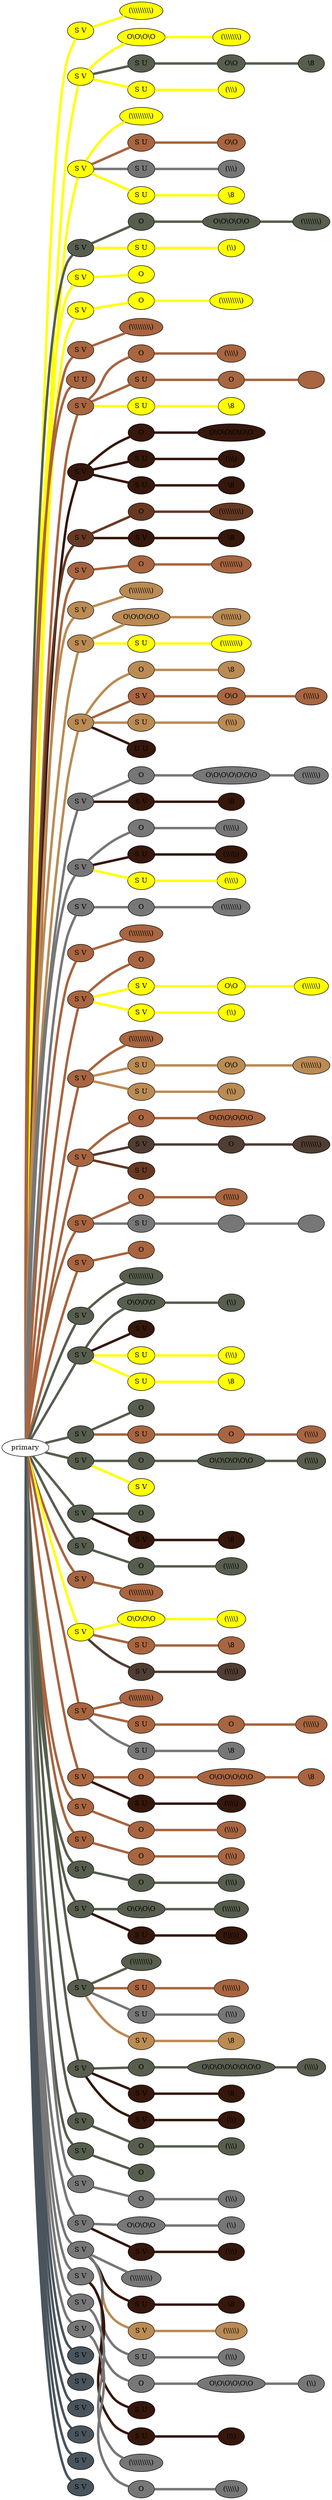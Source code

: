 graph {
 graph [rankdir=LR]
"primary" -- "1" [penwidth=5,color=yellow]
"1" [label="S V", style=filled, fillcolor=yellow]
"1" -- "1:0" [penwidth=5,color=yellow]
"1:0" [label="(\\\\\\\\\\\\\\\\\\)", style=filled, fillcolor=yellow]
"primary" -- "2" [penwidth=5,color=yellow]
"2" [label="S V", style=filled, fillcolor=yellow]
"2" -- "2:0" [penwidth=5,color=yellow]
"2:0" [label="O\\O\\O\\O", style=filled, fillcolor=yellow]
"2:0" -- "2:1" [penwidth=5,color=yellow]
"2:1" [label="(\\\\\\\\\\\\\\)", style=filled, fillcolor=yellow]
"2" -- "2s1" [penwidth=5,color="#575E4E"]
"2s1" [label="S U", style=filled, fillcolor="#575E4E"]
"2s1" -- "2s1:0" [penwidth=5,color="#575E4E"]
"2s1:0" [label="O\\O", style=filled, fillcolor="#575E4E"]
"2s1:0" -- "2s1:1" [penwidth=5,color="#575E4E"]
"2s1:1" [label="\\8", style=filled, fillcolor="#575E4E"]
"2" -- "2s2" [penwidth=5,color=yellow]
"2s2" [label="S U", style=filled, fillcolor=yellow]
"2s2" -- "2s2:0" [penwidth=5,color=yellow]
"2s2:0" [label="(\\\\\\)", style=filled, fillcolor=yellow]
"primary" -- "3" [penwidth=5,color=yellow]
"3" [label="S V", style=filled, fillcolor=yellow]
"3" -- "3:0" [penwidth=5,color=yellow]
"3:0" [label="(\\\\\\\\\\\\\\\\\\)", style=filled, fillcolor=yellow]
"3" -- "3s1" [penwidth=5,color="#A86540"]
"3s1" [label="S U", style=filled, fillcolor="#A86540"]
"3s1" -- "3s1:0" [penwidth=5,color="#A86540"]
"3s1:0" [label="O\\O", style=filled, fillcolor="#A86540"]
"3" -- "3s2" [penwidth=5,color="#777777"]
"3s2" [label="S U", style=filled, fillcolor="#777777"]
"3s2" -- "3s2:0" [penwidth=5,color="#777777"]
"3s2:0" [label="(\\\\\\)", style=filled, fillcolor="#777777"]
"3" -- "3s3" [penwidth=5,color=yellow]
"3s3" [label="S U", style=filled, fillcolor=yellow]
"3s3" -- "3s3:0" [penwidth=5,color=yellow]
"3s3:0" [label="\\8", style=filled, fillcolor=yellow]
"primary" -- "4" [penwidth=5,color="#575E4E"]
"4" [label="S V", style=filled, fillcolor="#575E4E"]
"4" -- "4:0" [penwidth=5,color="#575E4E"]
"4:0" [label="O", style=filled, fillcolor="#575E4E"]
"4:0" -- "4:1" [penwidth=5,color="#575E4E"]
"4:1" [label="O\\O\\O\\O\\O", style=filled, fillcolor="#575E4E"]
"4:1" -- "4:2" [penwidth=5,color="#575E4E"]
"4:2" [label="(\\\\\\\\\\\\\\)", style=filled, fillcolor="#575E4E"]
"4" -- "4s1" [penwidth=5,color=yellow]
"4s1" [label="S U", style=filled, fillcolor=yellow]
"4s1" -- "4s1:0" [penwidth=5,color=yellow]
"4s1:0" [label="(\\\\)", style=filled, fillcolor=yellow]
"primary" -- "5" [penwidth=5,color=yellow]
"5" [label="S V", style=filled, fillcolor=yellow]
"5" -- "5:0" [penwidth=5,color=yellow]
"5:0" [label="O", style=filled, fillcolor=yellow]
"primary" -- "6" [penwidth=5,color=yellow]
"6" [label="S V", style=filled, fillcolor=yellow]
"6" -- "6:0" [penwidth=5,color=yellow]
"6:0" [label="O", style=filled, fillcolor=yellow]
"6:0" -- "6:1" [penwidth=5,color=yellow]
"6:1" [label="(\\\\\\\\\\\\\\\\\\)", style=filled, fillcolor=yellow]
"primary" -- "7" [penwidth=5,color="#A86540"]
"7" [label="S V", style=filled, fillcolor="#A86540"]
"7" -- "7:0" [penwidth=5,color="#A86540"]
"7:0" [label="(\\\\\\\\\\\\\\\\\\)", style=filled, fillcolor="#A86540"]
"primary" -- "8" [penwidth=5,color="#A86540"]
"8" [label="U U", style=filled, fillcolor="#A86540"]
"primary" -- "9" [penwidth=5,color="#A86540"]
"9" [label="S V", style=filled, fillcolor="#A86540"]
"9" -- "9:0" [penwidth=5,color="#A86540"]
"9:0" [label="O", style=filled, fillcolor="#A86540"]
"9:0" -- "9:1" [penwidth=5,color="#A86540"]
"9:1" [label="(\\\\\\\\)", style=filled, fillcolor="#A86540"]
"9" -- "9s1" [penwidth=5,color="#A86540"]
"9s1" [label="S U", style=filled, fillcolor="#A86540"]
"9s1" -- "9s1:0" [penwidth=5,color="#A86540"]
"9s1:0" [label="O", style=filled, fillcolor="#A86540"]
"9s1:0" -- "9s1:1" [penwidth=5,color="#A86540"]
"9s1:1" [label="", style=filled, fillcolor="#A86540"]
"9" -- "9s2" [penwidth=5,color=yellow]
"9s2" [label="S U", style=filled, fillcolor=yellow]
"9s2" -- "9s2:0" [penwidth=5,color=yellow]
"9s2:0" [label="\\8", style=filled, fillcolor=yellow]
"primary" -- "10" [penwidth=5,color="#35170C"]
"10" [label="S V", style=filled, fillcolor="#35170C"]
"10" -- "10:0" [penwidth=5,color="#35170C"]
"10:0" [label="O", style=filled, fillcolor="#35170C"]
"10:0" -- "10:1" [penwidth=5,color="#35170C"]
"10:1" [label="O\\O\\O\\O\\O\\O", style=filled, fillcolor="#35170C"]
"10" -- "10s1" [penwidth=5,color="#35170C"]
"10s1" [label="S U", style=filled, fillcolor="#35170C"]
"10s1" -- "10s1:0" [penwidth=5,color="#35170C"]
"10s1:0" [label="(\\\\\\)", style=filled, fillcolor="#35170C"]
"10" -- "10s2" [penwidth=5,color="#35170C"]
"10s2" [label="S U", style=filled, fillcolor="#35170C"]
"10s2" -- "10s2:0" [penwidth=5,color="#35170C"]
"10s2:0" [label="\\8", style=filled, fillcolor="#35170C"]
"primary" -- "11" [penwidth=5,color="#673923"]
"11" [label="S V", style=filled, fillcolor="#673923"]
"11" -- "11:0" [penwidth=5,color="#673923"]
"11:0" [label="O", style=filled, fillcolor="#673923"]
"11:0" -- "11:1" [penwidth=5,color="#673923"]
"11:1" [label="(\\\\\\\\\\\\\\\\\\)", style=filled, fillcolor="#673923"]
"11" -- "11s1" [penwidth=5,color="#35170C"]
"11s1" [label="S V", style=filled, fillcolor="#35170C"]
"11s1" -- "11s1:0" [penwidth=5,color="#35170C"]
"11s1:0" [label="\\8", style=filled, fillcolor="#35170C"]
"primary" -- "12" [penwidth=5,color="#A86540"]
"12" [label="S V", style=filled, fillcolor="#A86540"]
"12" -- "12:0" [penwidth=5,color="#A86540"]
"12:0" [label="O", style=filled, fillcolor="#A86540"]
"12:0" -- "12:1" [penwidth=5,color="#A86540"]
"12:1" [label="(\\\\\\\\\\\\\\\\)", style=filled, fillcolor="#A86540"]
"primary" -- "13" [penwidth=5,color="#BB8B54"]
"13" [label="S V", style=filled, fillcolor="#BB8B54"]
"13" -- "13:0" [penwidth=5,color="#BB8B54"]
"13:0" [label="(\\\\\\\\\\\\\\\\\\)", style=filled, fillcolor="#BB8B54"]
"primary" -- "14" [penwidth=5,color="#BB8B54"]
"14" [label="S V", style=filled, fillcolor="#BB8B54"]
"14" -- "14:0" [penwidth=5,color="#BB8B54"]
"14:0" [label="O\\O\\O\\O\\O", style=filled, fillcolor="#BB8B54"]
"14:0" -- "14:1" [penwidth=5,color="#BB8B54"]
"14:1" [label="(\\\\\\\\\\\\\\)", style=filled, fillcolor="#BB8B54"]
"14" -- "14s1" [penwidth=5,color=yellow]
"14s1" [label="S U", style=filled, fillcolor=yellow]
"14s1" -- "14s1:0" [penwidth=5,color=yellow]
"14s1:0" [label="(\\\\\\\\\\\\\\\\)", style=filled, fillcolor=yellow]
"primary" -- "15" [penwidth=5,color="#BB8B54"]
"15" [label="S V", style=filled, fillcolor="#BB8B54"]
"15" -- "15:0" [penwidth=5,color="#BB8B54"]
"15:0" [label="O", style=filled, fillcolor="#BB8B54"]
"15:0" -- "15:1" [penwidth=5,color="#BB8B54"]
"15:1" [label="\\8", style=filled, fillcolor="#BB8B54"]
"15" -- "15s1" [penwidth=5,color="#A86540"]
"15s1" [label="S V", style=filled, fillcolor="#A86540"]
"15s1" -- "15s1:0" [penwidth=5,color="#A86540"]
"15s1:0" [label="O\\O", style=filled, fillcolor="#A86540"]
"15s1:0" -- "15s1:1" [penwidth=5,color="#A86540"]
"15s1:1" [label="(\\\\\\\\\\)", style=filled, fillcolor="#A86540"]
"15" -- "15s2" [penwidth=5,color="#BB8B54"]
"15s2" [label="S U", style=filled, fillcolor="#BB8B54"]
"15s2" -- "15s2:0" [penwidth=5,color="#BB8B54"]
"15s2:0" [label="(\\\\\\)", style=filled, fillcolor="#BB8B54"]
"15" -- "15s3" [penwidth=5,color="#35170C"]
"15s3" [label="U U", style=filled, fillcolor="#35170C"]
"primary" -- "16" [penwidth=5,color="#777777"]
"16" [label="S V", style=filled, fillcolor="#777777"]
"16" -- "16:0" [penwidth=5,color="#777777"]
"16:0" [label="O", style=filled, fillcolor="#777777"]
"16:0" -- "16:1" [penwidth=5,color="#777777"]
"16:1" [label="O\\O\\O\\O\\O\\O\\O", style=filled, fillcolor="#777777"]
"16:1" -- "16:2" [penwidth=5,color="#777777"]
"16:2" [label="(\\\\\\\\\\\\)", style=filled, fillcolor="#777777"]
"16" -- "16s1" [penwidth=5,color="#35170C"]
"16s1" [label="S V", style=filled, fillcolor="#35170C"]
"16s1" -- "16s1:0" [penwidth=5,color="#35170C"]
"16s1:0" [label="\\8", style=filled, fillcolor="#35170C"]
"primary" -- "17" [penwidth=5,color="#777777"]
"17" [label="S V", style=filled, fillcolor="#777777"]
"17" -- "17:0" [penwidth=5,color="#777777"]
"17:0" [label="O", style=filled, fillcolor="#777777"]
"17:0" -- "17:1" [penwidth=5,color="#777777"]
"17:1" [label="(\\\\\\\\\\)", style=filled, fillcolor="#777777"]
"17" -- "17s1" [penwidth=5,color="#35170C"]
"17s1" [label="S U", style=filled, fillcolor="#35170C"]
"17s1" -- "17s1:0" [penwidth=5,color="#35170C"]
"17s1:0" [label="(\\\\\\\\\\)", style=filled, fillcolor="#35170C"]
"17" -- "17s2" [penwidth=5,color=yellow]
"17s2" [label="S U", style=filled, fillcolor=yellow]
"17s2" -- "17s2:0" [penwidth=5,color=yellow]
"17s2:0" [label="(\\\\\\\\)", style=filled, fillcolor=yellow]
"primary" -- "18" [penwidth=5,color="#777777"]
"18" [label="S V", style=filled, fillcolor="#777777"]
"18" -- "18:0" [penwidth=5,color="#777777"]
"18:0" [label="O", style=filled, fillcolor="#777777"]
"18:0" -- "18:1" [penwidth=5,color="#777777"]
"18:1" [label="(\\\\\\\\\\\\\\)", style=filled, fillcolor="#777777"]
"primary" -- "19" [penwidth=5,color="#A86540"]
"19" [label="S V", style=filled, fillcolor="#A86540"]
"19" -- "19:0" [penwidth=5,color="#A86540"]
"19:0" [label="(\\\\\\\\\\\\\\\\\\)", style=filled, fillcolor="#A86540"]
"primary" -- "20" [penwidth=5,color="#A86540"]
"20" [label="S V", style=filled, fillcolor="#A86540"]
"20" -- "20:0" [penwidth=5,color="#A86540"]
"20:0" [label="O", style=filled, fillcolor="#A86540"]
"20" -- "20s1" [penwidth=5,color=yellow]
"20s1" [label="S V", style=filled, fillcolor=yellow]
"20s1" -- "20s1:0" [penwidth=5,color=yellow]
"20s1:0" [label="O\\O", style=filled, fillcolor=yellow]
"20s1:0" -- "20s1:1" [penwidth=5,color=yellow]
"20s1:1" [label="(\\\\\\\\\\\\)", style=filled, fillcolor=yellow]
"20" -- "20s2" [penwidth=5,color=yellow]
"20s2" [label="S V", style=filled, fillcolor=yellow]
"20s2" -- "20s2:0" [penwidth=5,color=yellow]
"20s2:0" [label="(\\\\)", style=filled, fillcolor=yellow]
"primary" -- "21" [penwidth=5,color="#A86540"]
"21" [label="S V", style=filled, fillcolor="#A86540"]
"21" -- "21:0" [penwidth=5,color="#A86540"]
"21:0" [label="(\\\\\\\\\\\\\\\\\\)", style=filled, fillcolor="#A86540"]
"21" -- "21s1" [penwidth=5,color="#BB8B54"]
"21s1" [label="S U", style=filled, fillcolor="#BB8B54"]
"21s1" -- "21s1:0" [penwidth=5,color="#BB8B54"]
"21s1:0" [label="O\\O", style=filled, fillcolor="#BB8B54"]
"21s1:0" -- "21s1:1" [penwidth=5,color="#BB8B54"]
"21s1:1" [label="(\\\\\\\\\\\\\\)", style=filled, fillcolor="#BB8B54"]
"21" -- "21s2" [penwidth=5,color="#BB8B54"]
"21s2" [label="S U", style=filled, fillcolor="#BB8B54"]
"21s2" -- "21s2:0" [penwidth=5,color="#BB8B54"]
"21s2:0" [label="(\\\\)", style=filled, fillcolor="#BB8B54"]
"primary" -- "22" [penwidth=5,color="#A86540"]
"22" [label="S V", style=filled, fillcolor="#A86540"]
"22" -- "22:0" [penwidth=5,color="#A86540"]
"22:0" [label="O", style=filled, fillcolor="#A86540"]
"22:0" -- "22:1" [penwidth=5,color="#A86540"]
"22:1" [label="O\\O\\O\\O\\O\\O", style=filled, fillcolor="#A86540"]
"22" -- "22s1" [penwidth=5,color="#503D33"]
"22s1" [label="S V", style=filled, fillcolor="#503D33"]
"22s1" -- "22s1:0" [penwidth=5,color="#503D33"]
"22s1:0" [label="O", style=filled, fillcolor="#503D33"]
"22s1:0" -- "22s1:1" [penwidth=5,color="#503D33"]
"22s1:1" [label="(\\\\\\\\\\\\\\)", style=filled, fillcolor="#503D33"]
"22" -- "22s2" [penwidth=5,color="#673923"]
"22s2" [label="S U", style=filled, fillcolor="#673923"]
"primary" -- "23" [penwidth=5,color="#A86540"]
"23" [label="S V", style=filled, fillcolor="#A86540"]
"23" -- "23:0" [penwidth=5,color="#A86540"]
"23:0" [label="O", style=filled, fillcolor="#A86540"]
"23:0" -- "23:1" [penwidth=5,color="#A86540"]
"23:1" [label="(\\\\\\\\\\)", style=filled, fillcolor="#A86540"]
"23" -- "23s1" [penwidth=5,color="#777777"]
"23s1" [label="S U", style=filled, fillcolor="#777777"]
"23s1" -- "23s1:0" [penwidth=5,color="#777777"]
"23s1:0" [label="", style=filled, fillcolor="#777777"]
"23s1:0" -- "23s1:1" [penwidth=5,color="#777777"]
"23s1:1" [label="", style=filled, fillcolor="#777777"]
"primary" -- "24" [penwidth=5,color="#A86540"]
"24" [label="S V", style=filled, fillcolor="#A86540"]
"24" -- "24:0" [penwidth=5,color="#A86540"]
"24:0" [label="O", style=filled, fillcolor="#A86540"]
"primary" -- "25" [penwidth=5,color="#575E4E"]
"25" [label="S V", style=filled, fillcolor="#575E4E"]
"25" -- "25:0" [penwidth=5,color="#575E4E"]
"25:0" [label="(\\\\\\\\\\\\\\\\\\)", style=filled, fillcolor="#575E4E"]
"primary" -- "26" [penwidth=5,color="#575E4E"]
"26" [label="S V", style=filled, fillcolor="#575E4E"]
"26" -- "26:0" [penwidth=5,color="#575E4E"]
"26:0" [label="O\\O\\O\\O", style=filled, fillcolor="#575E4E"]
"26:0" -- "26:1" [penwidth=5,color="#575E4E"]
"26:1" [label="(\\\\)", style=filled, fillcolor="#575E4E"]
"26" -- "26s1" [penwidth=5,color="#35170C"]
"26s1" [label="S V", style=filled, fillcolor="#35170C"]
"26" -- "26s2" [penwidth=5,color=yellow]
"26s2" [label="S U", style=filled, fillcolor=yellow]
"26s2" -- "26s2:0" [penwidth=5,color=yellow]
"26s2:0" [label="(\\\\\\)", style=filled, fillcolor=yellow]
"26" -- "26s3" [penwidth=5,color=yellow]
"26s3" [label="S U", style=filled, fillcolor=yellow]
"26s3" -- "26s3:0" [penwidth=5,color=yellow]
"26s3:0" [label="\\8", style=filled, fillcolor=yellow]
"primary" -- "27" [penwidth=5,color="#575E4E"]
"27" [label="S V", style=filled, fillcolor="#575E4E"]
"27" -- "27:0" [penwidth=5,color="#575E4E"]
"27:0" [label="O", style=filled, fillcolor="#575E4E"]
"27" -- "27s1" [penwidth=5,color="#A86540"]
"27s1" [label="S U", style=filled, fillcolor="#A86540"]
"27s1" -- "27s1:0" [penwidth=5,color="#A86540"]
"27s1:0" [label="O", style=filled, fillcolor="#A86540"]
"27s1:0" -- "27s1:1" [penwidth=5,color="#A86540"]
"27s1:1" [label="(\\\\\\\\)", style=filled, fillcolor="#A86540"]
"primary" -- "28" [penwidth=5,color="#575E4E"]
"28" [label="S V", style=filled, fillcolor="#575E4E"]
"28" -- "28:0" [penwidth=5,color="#575E4E"]
"28:0" [label="O", style=filled, fillcolor="#575E4E"]
"28:0" -- "28:1" [penwidth=5,color="#575E4E"]
"28:1" [label="O\\O\\O\\O\\O\\O", style=filled, fillcolor="#575E4E"]
"28:1" -- "28:2" [penwidth=5,color="#575E4E"]
"28:2" [label="(\\\\\\\\)", style=filled, fillcolor="#575E4E"]
"28" -- "28s1" [penwidth=5,color=yellow]
"28s1" [label="S V", style=filled, fillcolor=yellow]
"primary" -- "29" [penwidth=5,color="#575E4E"]
"29" [label="S V", style=filled, fillcolor="#575E4E"]
"29" -- "29:0" [penwidth=5,color="#575E4E"]
"29:0" [label="O", style=filled, fillcolor="#575E4E"]
"29" -- "29s1" [penwidth=5,color="#35170C"]
"29s1" [label="S V", style=filled, fillcolor="#35170C"]
"29s1" -- "29s1:0" [penwidth=5,color="#35170C"]
"29s1:0" [label="\\8", style=filled, fillcolor="#35170C"]
"primary" -- "30" [penwidth=5,color="#575E4E"]
"30" [label="S V", style=filled, fillcolor="#575E4E"]
"30" -- "30:0" [penwidth=5,color="#575E4E"]
"30:0" [label="O", style=filled, fillcolor="#575E4E"]
"30:0" -- "30:1" [penwidth=5,color="#575E4E"]
"30:1" [label="(\\\\\\\\\\)", style=filled, fillcolor="#575E4E"]
"primary" -- "31" [penwidth=5,color="#A86540"]
"31" [label="S V", style=filled, fillcolor="#A86540"]
"31" -- "31:0" [penwidth=5,color="#A86540"]
"31:0" [label="(\\\\\\\\\\\\\\\\\\)", style=filled, fillcolor="#A86540"]
"primary" -- "32" [penwidth=5,color=yellow]
"32" [label="S V", style=filled, fillcolor=yellow]
"32" -- "32:0" [penwidth=5,color=yellow]
"32:0" [label="O\\O\\O\\O", style=filled, fillcolor=yellow]
"32:0" -- "32:1" [penwidth=5,color=yellow]
"32:1" [label="(\\\\\\\\)", style=filled, fillcolor=yellow]
"32" -- "32s1" [penwidth=5,color="#A86540"]
"32s1" [label="S U", style=filled, fillcolor="#A86540"]
"32s1" -- "32s1:0" [penwidth=5,color="#A86540"]
"32s1:0" [label="\\8", style=filled, fillcolor="#A86540"]
"32" -- "32s2" [penwidth=5,color="#503D33"]
"32s2" [label="S V", style=filled, fillcolor="#503D33"]
"32s2" -- "32s2:0" [penwidth=5,color="#503D33"]
"32s2:0" [label="(\\\\\\\\)", style=filled, fillcolor="#503D33"]
"primary" -- "33" [penwidth=5,color="#A86540"]
"33" [label="S V", style=filled, fillcolor="#A86540"]
"33" -- "33:0" [penwidth=5,color="#A86540"]
"33:0" [label="(\\\\\\\\\\\\\\\\\\)", style=filled, fillcolor="#A86540"]
"33" -- "33s1" [penwidth=5,color="#A86540"]
"33s1" [label="S U", style=filled, fillcolor="#A86540"]
"33s1" -- "33s1:0" [penwidth=5,color="#A86540"]
"33s1:0" [label="O", style=filled, fillcolor="#A86540"]
"33s1:0" -- "33s1:1" [penwidth=5,color="#A86540"]
"33s1:1" [label="(\\\\\\\\\\)", style=filled, fillcolor="#A86540"]
"33" -- "33s2" [penwidth=5,color="#777777"]
"33s2" [label="S U", style=filled, fillcolor="#777777"]
"33s2" -- "33s2:0" [penwidth=5,color="#777777"]
"33s2:0" [label="\\8", style=filled, fillcolor="#777777"]
"primary" -- "34" [penwidth=5,color="#A86540"]
"34" [label="S V", style=filled, fillcolor="#A86540"]
"34" -- "34:0" [penwidth=5,color="#A86540"]
"34:0" [label="O", style=filled, fillcolor="#A86540"]
"34:0" -- "34:1" [penwidth=5,color="#A86540"]
"34:1" [label="O\\O\\O\\O\\O\\O", style=filled, fillcolor="#A86540"]
"34:1" -- "34:2" [penwidth=5,color="#A86540"]
"34:2" [label="\\8", style=filled, fillcolor="#A86540"]
"34" -- "34s1" [penwidth=5,color="#35170C"]
"34s1" [label="S U", style=filled, fillcolor="#35170C"]
"34s1" -- "34s1:0" [penwidth=5,color="#35170C"]
"34s1:0" [label="(\\\\\\\\)", style=filled, fillcolor="#35170C"]
"primary" -- "35" [penwidth=5,color="#A86540"]
"35" [label="S V", style=filled, fillcolor="#A86540"]
"35" -- "35:0" [penwidth=5,color="#A86540"]
"35:0" [label="O", style=filled, fillcolor="#A86540"]
"35:0" -- "35:1" [penwidth=5,color="#A86540"]
"35:1" [label="(\\\\\\\\)", style=filled, fillcolor="#A86540"]
"primary" -- "36" [penwidth=5,color="#A86540"]
"36" [label="S V", style=filled, fillcolor="#A86540"]
"36" -- "36:0" [penwidth=5,color="#A86540"]
"36:0" [label="O", style=filled, fillcolor="#A86540"]
"36:0" -- "36:1" [penwidth=5,color="#A86540"]
"36:1" [label="(\\\\\\)", style=filled, fillcolor="#A86540"]
"primary" -- "37" [penwidth=5,color="#575E4E"]
"37" [label="S V", style=filled, fillcolor="#575E4E"]
"37" -- "37:0" [penwidth=5,color="#575E4E"]
"37:0" [label="O", style=filled, fillcolor="#575E4E"]
"37:0" -- "37:1" [penwidth=5,color="#575E4E"]
"37:1" [label="(\\\\\\)", style=filled, fillcolor="#575E4E"]
"primary" -- "38" [penwidth=5,color="#575E4E"]
"38" [label="S V", style=filled, fillcolor="#575E4E"]
"38" -- "38:0" [penwidth=5,color="#575E4E"]
"38:0" [label="O\\O\\O\\O", style=filled, fillcolor="#575E4E"]
"38:0" -- "38:1" [penwidth=5,color="#575E4E"]
"38:1" [label="(\\\\\\\\\\\\)", style=filled, fillcolor="#575E4E"]
"38" -- "38s1" [penwidth=5,color="#35170C"]
"38s1" [label="S U", style=filled, fillcolor="#35170C"]
"38s1" -- "38s1:0" [penwidth=5,color="#35170C"]
"38s1:0" [label="(\\\\\\\\\\)", style=filled, fillcolor="#35170C"]
"primary" -- "39" [penwidth=5,color="#575E4E"]
"39" [label="S V", style=filled, fillcolor="#575E4E"]
"39" -- "39:0" [penwidth=5,color="#575E4E"]
"39:0" [label="(\\\\\\\\\\\\\\\\)", style=filled, fillcolor="#575E4E"]
"39" -- "39s1" [penwidth=5,color="#A86540"]
"39s1" [label="S U", style=filled, fillcolor="#A86540"]
"39s1" -- "39s1:0" [penwidth=5,color="#A86540"]
"39s1:0" [label="(\\\\\\\\\\\\)", style=filled, fillcolor="#A86540"]
"39" -- "39s2" [penwidth=5,color="#777777"]
"39s2" [label="S U", style=filled, fillcolor="#777777"]
"39s2" -- "39s2:0" [penwidth=5,color="#777777"]
"39s2:0" [label="(\\\\\\)", style=filled, fillcolor="#777777"]
"39" -- "39s3" [penwidth=5,color="#BB8B54"]
"39s3" [label="S V", style=filled, fillcolor="#BB8B54"]
"39s3" -- "39s3:0" [penwidth=5,color="#BB8B54"]
"39s3:0" [label="\\8", style=filled, fillcolor="#BB8B54"]
"primary" -- "40" [penwidth=5,color="#575E4E"]
"40" [label="S V", style=filled, fillcolor="#575E4E"]
"40" -- "40:0" [penwidth=5,color="#575E4E"]
"40:0" [label="O", style=filled, fillcolor="#575E4E"]
"40:0" -- "40:1" [penwidth=5,color="#575E4E"]
"40:1" [label="O\\O\\O\\O\\O\\O\\O\\O", style=filled, fillcolor="#575E4E"]
"40:1" -- "40:2" [penwidth=5,color="#575E4E"]
"40:2" [label="(\\\\\\\\)", style=filled, fillcolor="#575E4E"]
"40" -- "40s1" [penwidth=5,color="#35170C"]
"40s1" [label="S V", style=filled, fillcolor="#35170C"]
"40s1" -- "40s1:0" [penwidth=5,color="#35170C"]
"40s1:0" [label="\\8", style=filled, fillcolor="#35170C"]
"40" -- "40s2" [penwidth=5,color="#35170C"]
"40s2" [label="S V", style=filled, fillcolor="#35170C"]
"40s2" -- "40s2:0" [penwidth=5,color="#35170C"]
"40s2:0" [label="(\\\\)", style=filled, fillcolor="#35170C"]
"primary" -- "41" [penwidth=5,color="#575E4E"]
"41" [label="S V", style=filled, fillcolor="#575E4E"]
"41" -- "41:0" [penwidth=5,color="#575E4E"]
"41:0" [label="O", style=filled, fillcolor="#575E4E"]
"41:0" -- "41:1" [penwidth=5,color="#575E4E"]
"41:1" [label="(\\\\\\)", style=filled, fillcolor="#575E4E"]
"primary" -- "42" [penwidth=5,color="#575E4E"]
"42" [label="S V", style=filled, fillcolor="#575E4E"]
"42" -- "42:0" [penwidth=5,color="#575E4E"]
"42:0" [label="O", style=filled, fillcolor="#575E4E"]
"primary" -- "43" [penwidth=5,color="#777777"]
"43" [label="S V", style=filled, fillcolor="#777777"]
"43" -- "43:0" [penwidth=5,color="#777777"]
"43:0" [label="O", style=filled, fillcolor="#777777"]
"43:0" -- "43:1" [penwidth=5,color="#777777"]
"43:1" [label="(\\\\\\)", style=filled, fillcolor="#777777"]
"primary" -- "44" [penwidth=5,color="#777777"]
"44" [label="S V", style=filled, fillcolor="#777777"]
"44" -- "44:0" [penwidth=5,color="#777777"]
"44:0" [label="O\\O\\O\\O", style=filled, fillcolor="#777777"]
"44:0" -- "44:1" [penwidth=5,color="#777777"]
"44:1" [label="(\\\\)", style=filled, fillcolor="#777777"]
"44" -- "44s1" [penwidth=5,color="#35170C"]
"44s1" [label="S V", style=filled, fillcolor="#35170C"]
"44s1" -- "44s1:0" [penwidth=5,color="#35170C"]
"44s1:0" [label="(\\\\\\)", style=filled, fillcolor="#35170C"]
"primary" -- "45" [penwidth=5,color="#777777"]
"45" [label="S V", style=filled, fillcolor="#777777"]
"45" -- "45:0" [penwidth=5,color="#777777"]
"45:0" [label="(\\\\\\\\\\\\\\\\)", style=filled, fillcolor="#777777"]
"45" -- "45s1" [penwidth=5,color="#35170C"]
"45s1" [label="S U", style=filled, fillcolor="#35170C"]
"45s1" -- "45s1:0" [penwidth=5,color="#35170C"]
"45s1:0" [label="\\8", style=filled, fillcolor="#35170C"]
"45" -- "45s2" [penwidth=5,color="#BB8B54"]
"45s2" [label="S V", style=filled, fillcolor="#BB8B54"]
"45s2" -- "45s2:0" [penwidth=5,color="#BB8B54"]
"45s2:0" [label="(\\\\\\\\\\)", style=filled, fillcolor="#BB8B54"]
"45" -- "45s3" [penwidth=5,color="#777777"]
"45s3" [label="S U", style=filled, fillcolor="#777777"]
"45s3" -- "45s3:0" [penwidth=5,color="#777777"]
"45s3:0" [label="(\\\\\\)", style=filled, fillcolor="#777777"]
"primary" -- "46" [penwidth=5,color="#777777"]
"46" [label="S V", style=filled, fillcolor="#777777"]
"46" -- "46:0" [penwidth=5,color="#777777"]
"46:0" [label="O", style=filled, fillcolor="#777777"]
"46:0" -- "46:1" [penwidth=5,color="#777777"]
"46:1" [label="O\\O\\O\\O\\O\\O", style=filled, fillcolor="#777777"]
"46:1" -- "46:2" [penwidth=5,color="#777777"]
"46:2" [label="(\\\\)", style=filled, fillcolor="#777777"]
"46" -- "46s1" [penwidth=5,color="#35170C"]
"46s1" [label="S U", style=filled, fillcolor="#35170C"]
"46" -- "46s2" [penwidth=5,color="#35170C"]
"46s2" [label="S U", style=filled, fillcolor="#35170C"]
"46s2" -- "46s2:0" [penwidth=5,color="#35170C"]
"46s2:0" [label="(\\\\)", style=filled, fillcolor="#35170C"]
"primary" -- "47" [penwidth=5,color="#777777"]
"47" [label="S V", style=filled, fillcolor="#777777"]
"47" -- "47:0" [penwidth=5,color="#777777"]
"47:0" [label="(\\\\\\\\\\\\\\\\\\)", style=filled, fillcolor="#777777"]
"primary" -- "48" [penwidth=5,color="#777777"]
"48" [label="S V", style=filled, fillcolor="#777777"]
"48" -- "48:0" [penwidth=5,color="#777777"]
"48:0" [label="O", style=filled, fillcolor="#777777"]
"48:0" -- "48:1" [penwidth=5,color="#777777"]
"48:1" [label="(\\\\\\\\\\)", style=filled, fillcolor="#777777"]
"primary" -- "49" [penwidth=5,color="#4A545C"]
"49" [label="S V", style=filled, fillcolor="#4A545C"]
"primary" -- "50" [penwidth=5,color="#4A545C"]
"50" [label="S V", style=filled, fillcolor="#4A545C"]
"primary" -- "51" [penwidth=5,color="#4A545C"]
"51" [label="S V", style=filled, fillcolor="#4A545C"]
"primary" -- "52" [penwidth=5,color="#4A545C"]
"52" [label="S V", style=filled, fillcolor="#4A545C"]
"primary" -- "53" [penwidth=5,color="#4A545C"]
"53" [label="S V", style=filled, fillcolor="#4A545C"]
"primary" -- "54" [penwidth=5,color="#4A545C"]
"54" [label="S V", style=filled, fillcolor="#4A545C"]
}
